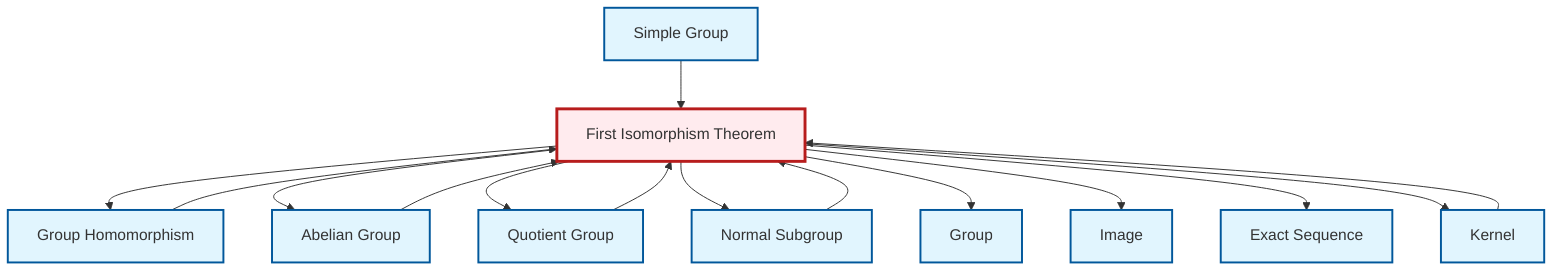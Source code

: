 graph TD
    classDef definition fill:#e1f5fe,stroke:#01579b,stroke-width:2px
    classDef theorem fill:#f3e5f5,stroke:#4a148c,stroke-width:2px
    classDef axiom fill:#fff3e0,stroke:#e65100,stroke-width:2px
    classDef example fill:#e8f5e9,stroke:#1b5e20,stroke-width:2px
    classDef current fill:#ffebee,stroke:#b71c1c,stroke-width:3px
    def-image["Image"]:::definition
    thm-first-isomorphism["First Isomorphism Theorem"]:::theorem
    def-exact-sequence["Exact Sequence"]:::definition
    def-group["Group"]:::definition
    def-kernel["Kernel"]:::definition
    def-quotient-group["Quotient Group"]:::definition
    def-abelian-group["Abelian Group"]:::definition
    def-simple-group["Simple Group"]:::definition
    def-normal-subgroup["Normal Subgroup"]:::definition
    def-homomorphism["Group Homomorphism"]:::definition
    thm-first-isomorphism --> def-homomorphism
    def-abelian-group --> thm-first-isomorphism
    def-kernel --> thm-first-isomorphism
    def-homomorphism --> thm-first-isomorphism
    thm-first-isomorphism --> def-abelian-group
    thm-first-isomorphism --> def-quotient-group
    thm-first-isomorphism --> def-normal-subgroup
    def-normal-subgroup --> thm-first-isomorphism
    thm-first-isomorphism --> def-group
    thm-first-isomorphism --> def-image
    def-simple-group --> thm-first-isomorphism
    thm-first-isomorphism --> def-exact-sequence
    thm-first-isomorphism --> def-kernel
    def-quotient-group --> thm-first-isomorphism
    class thm-first-isomorphism current